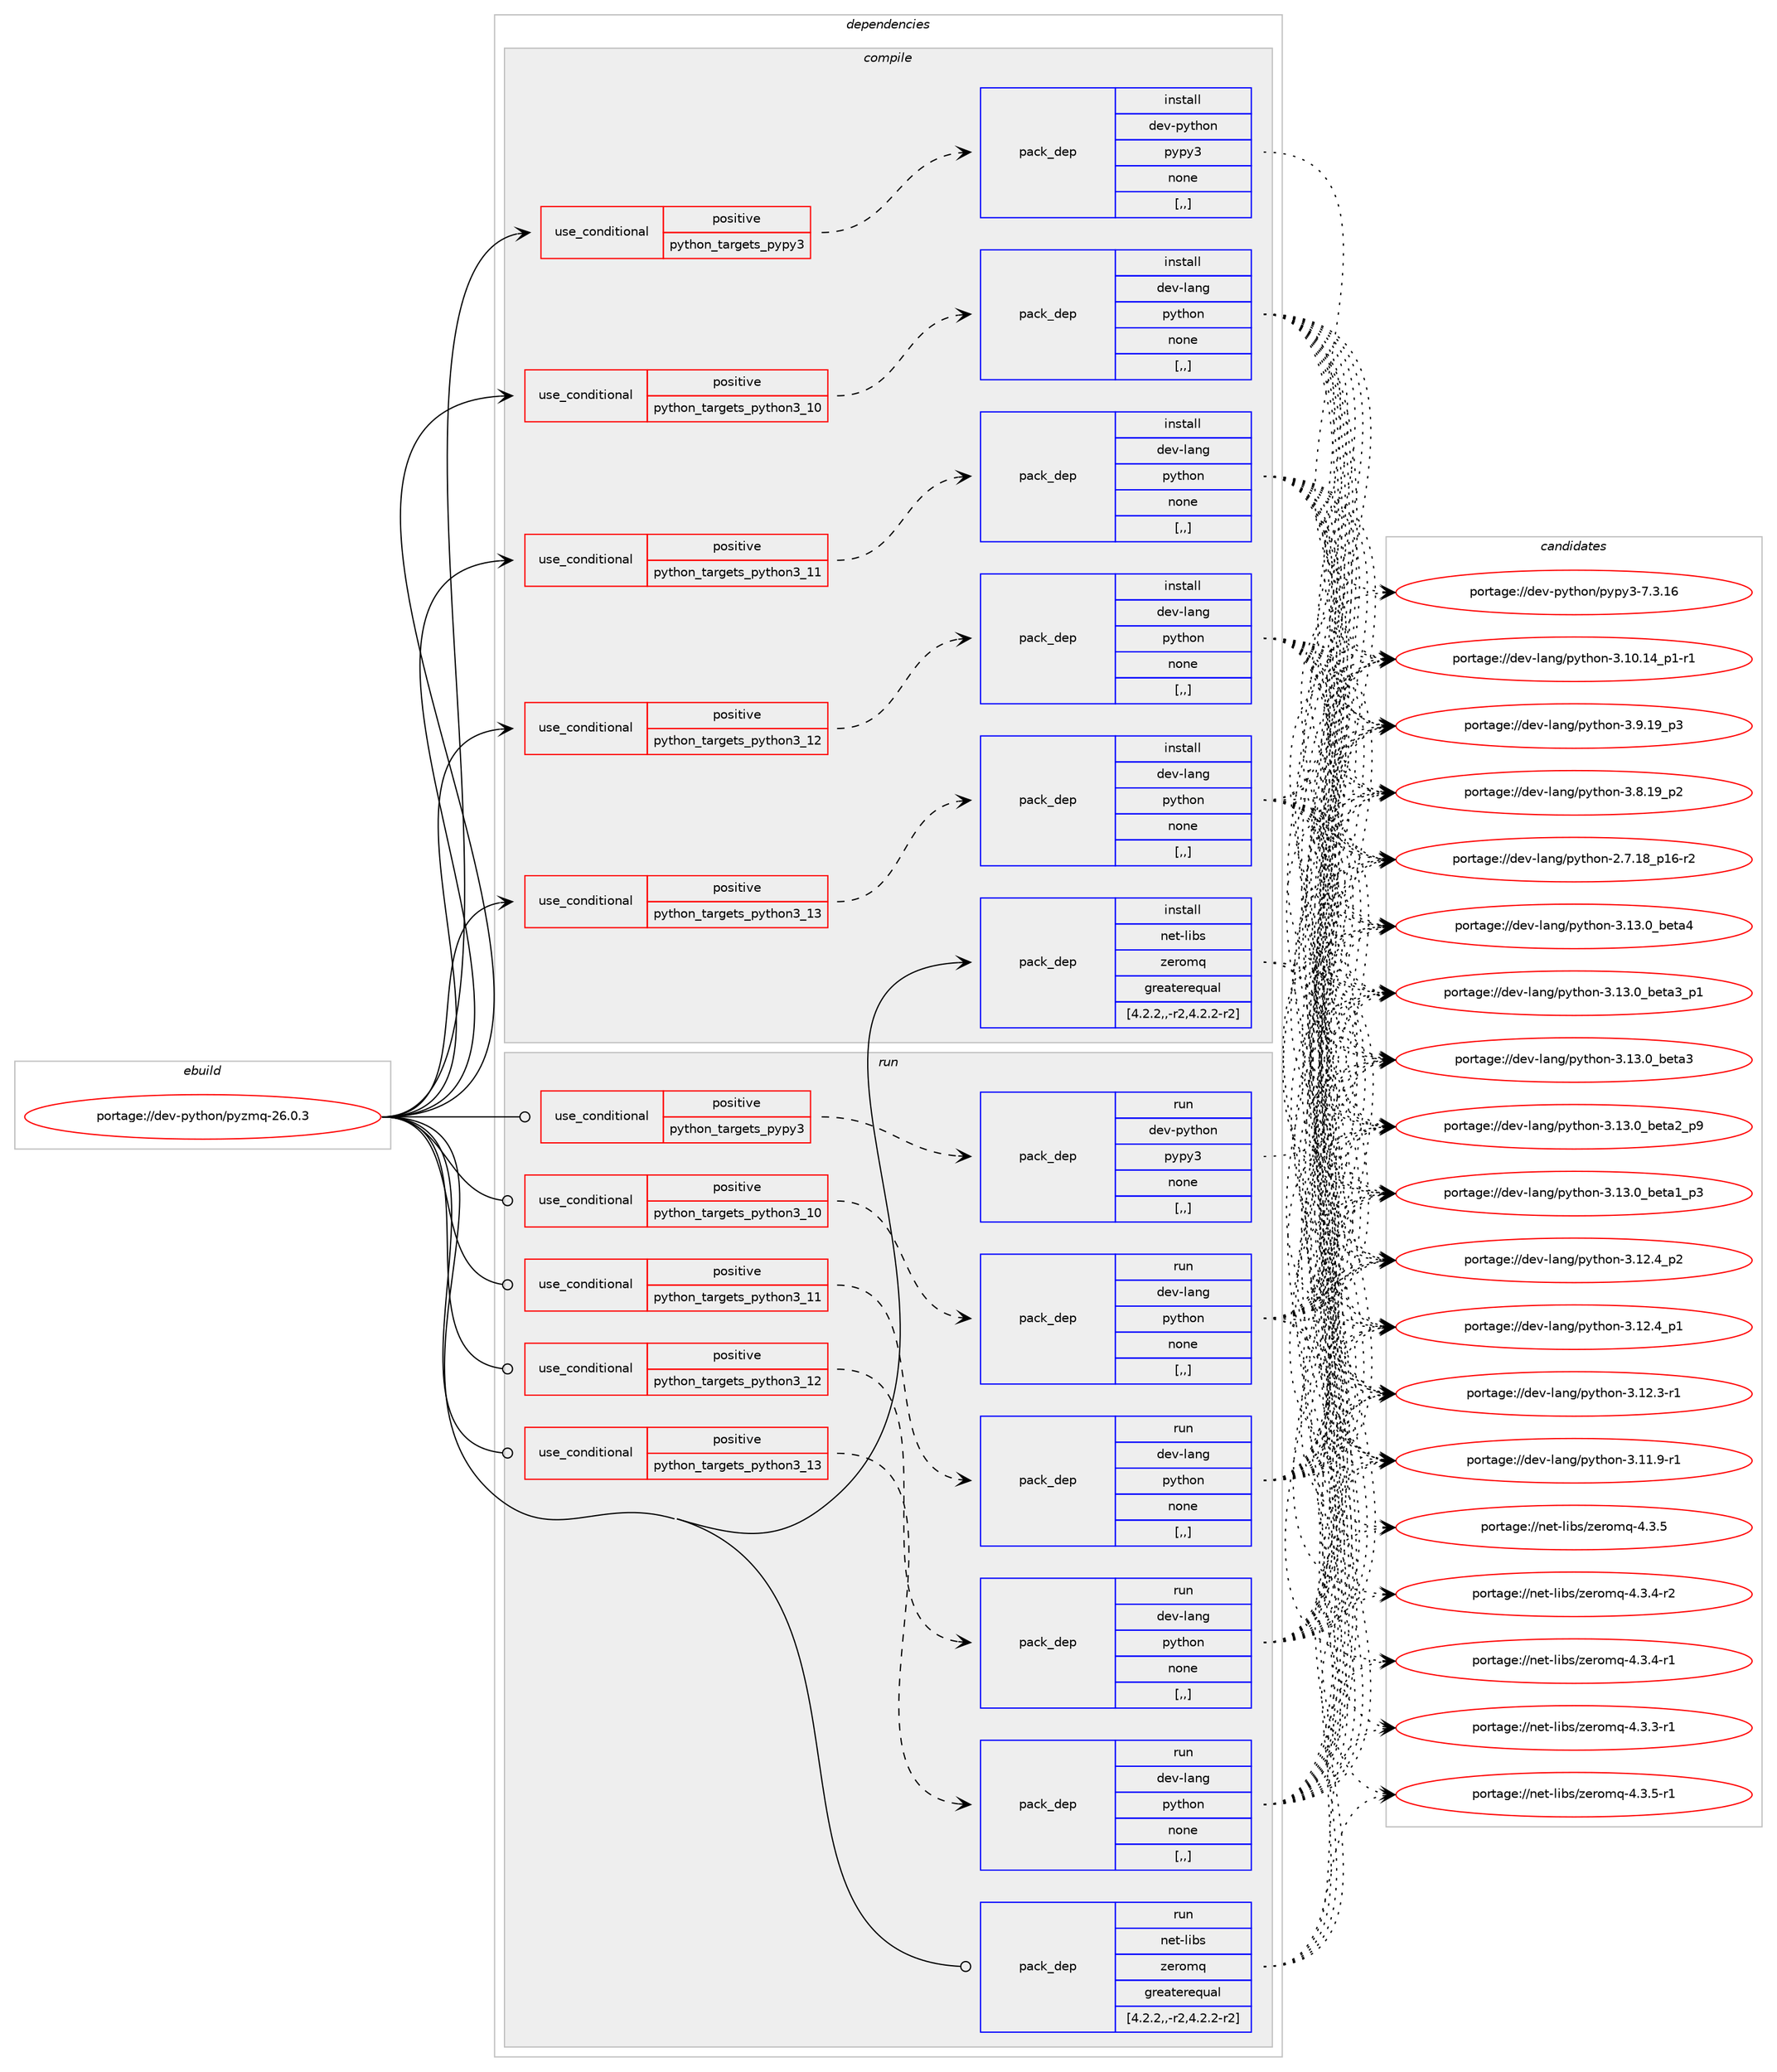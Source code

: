 digraph prolog {

# *************
# Graph options
# *************

newrank=true;
concentrate=true;
compound=true;
graph [rankdir=LR,fontname=Helvetica,fontsize=10,ranksep=1.5];#, ranksep=2.5, nodesep=0.2];
edge  [arrowhead=vee];
node  [fontname=Helvetica,fontsize=10];

# **********
# The ebuild
# **********

subgraph cluster_leftcol {
color=gray;
label=<<i>ebuild</i>>;
id [label="portage://dev-python/pyzmq-26.0.3", color=red, width=4, href="../dev-python/pyzmq-26.0.3.svg"];
}

# ****************
# The dependencies
# ****************

subgraph cluster_midcol {
color=gray;
label=<<i>dependencies</i>>;
subgraph cluster_compile {
fillcolor="#eeeeee";
style=filled;
label=<<i>compile</i>>;
subgraph cond38749 {
dependency161323 [label=<<TABLE BORDER="0" CELLBORDER="1" CELLSPACING="0" CELLPADDING="4"><TR><TD ROWSPAN="3" CELLPADDING="10">use_conditional</TD></TR><TR><TD>positive</TD></TR><TR><TD>python_targets_pypy3</TD></TR></TABLE>>, shape=none, color=red];
subgraph pack121302 {
dependency161324 [label=<<TABLE BORDER="0" CELLBORDER="1" CELLSPACING="0" CELLPADDING="4" WIDTH="220"><TR><TD ROWSPAN="6" CELLPADDING="30">pack_dep</TD></TR><TR><TD WIDTH="110">install</TD></TR><TR><TD>dev-python</TD></TR><TR><TD>pypy3</TD></TR><TR><TD>none</TD></TR><TR><TD>[,,]</TD></TR></TABLE>>, shape=none, color=blue];
}
dependency161323:e -> dependency161324:w [weight=20,style="dashed",arrowhead="vee"];
}
id:e -> dependency161323:w [weight=20,style="solid",arrowhead="vee"];
subgraph cond38750 {
dependency161325 [label=<<TABLE BORDER="0" CELLBORDER="1" CELLSPACING="0" CELLPADDING="4"><TR><TD ROWSPAN="3" CELLPADDING="10">use_conditional</TD></TR><TR><TD>positive</TD></TR><TR><TD>python_targets_python3_10</TD></TR></TABLE>>, shape=none, color=red];
subgraph pack121303 {
dependency161326 [label=<<TABLE BORDER="0" CELLBORDER="1" CELLSPACING="0" CELLPADDING="4" WIDTH="220"><TR><TD ROWSPAN="6" CELLPADDING="30">pack_dep</TD></TR><TR><TD WIDTH="110">install</TD></TR><TR><TD>dev-lang</TD></TR><TR><TD>python</TD></TR><TR><TD>none</TD></TR><TR><TD>[,,]</TD></TR></TABLE>>, shape=none, color=blue];
}
dependency161325:e -> dependency161326:w [weight=20,style="dashed",arrowhead="vee"];
}
id:e -> dependency161325:w [weight=20,style="solid",arrowhead="vee"];
subgraph cond38751 {
dependency161327 [label=<<TABLE BORDER="0" CELLBORDER="1" CELLSPACING="0" CELLPADDING="4"><TR><TD ROWSPAN="3" CELLPADDING="10">use_conditional</TD></TR><TR><TD>positive</TD></TR><TR><TD>python_targets_python3_11</TD></TR></TABLE>>, shape=none, color=red];
subgraph pack121304 {
dependency161328 [label=<<TABLE BORDER="0" CELLBORDER="1" CELLSPACING="0" CELLPADDING="4" WIDTH="220"><TR><TD ROWSPAN="6" CELLPADDING="30">pack_dep</TD></TR><TR><TD WIDTH="110">install</TD></TR><TR><TD>dev-lang</TD></TR><TR><TD>python</TD></TR><TR><TD>none</TD></TR><TR><TD>[,,]</TD></TR></TABLE>>, shape=none, color=blue];
}
dependency161327:e -> dependency161328:w [weight=20,style="dashed",arrowhead="vee"];
}
id:e -> dependency161327:w [weight=20,style="solid",arrowhead="vee"];
subgraph cond38752 {
dependency161329 [label=<<TABLE BORDER="0" CELLBORDER="1" CELLSPACING="0" CELLPADDING="4"><TR><TD ROWSPAN="3" CELLPADDING="10">use_conditional</TD></TR><TR><TD>positive</TD></TR><TR><TD>python_targets_python3_12</TD></TR></TABLE>>, shape=none, color=red];
subgraph pack121305 {
dependency161330 [label=<<TABLE BORDER="0" CELLBORDER="1" CELLSPACING="0" CELLPADDING="4" WIDTH="220"><TR><TD ROWSPAN="6" CELLPADDING="30">pack_dep</TD></TR><TR><TD WIDTH="110">install</TD></TR><TR><TD>dev-lang</TD></TR><TR><TD>python</TD></TR><TR><TD>none</TD></TR><TR><TD>[,,]</TD></TR></TABLE>>, shape=none, color=blue];
}
dependency161329:e -> dependency161330:w [weight=20,style="dashed",arrowhead="vee"];
}
id:e -> dependency161329:w [weight=20,style="solid",arrowhead="vee"];
subgraph cond38753 {
dependency161331 [label=<<TABLE BORDER="0" CELLBORDER="1" CELLSPACING="0" CELLPADDING="4"><TR><TD ROWSPAN="3" CELLPADDING="10">use_conditional</TD></TR><TR><TD>positive</TD></TR><TR><TD>python_targets_python3_13</TD></TR></TABLE>>, shape=none, color=red];
subgraph pack121306 {
dependency161332 [label=<<TABLE BORDER="0" CELLBORDER="1" CELLSPACING="0" CELLPADDING="4" WIDTH="220"><TR><TD ROWSPAN="6" CELLPADDING="30">pack_dep</TD></TR><TR><TD WIDTH="110">install</TD></TR><TR><TD>dev-lang</TD></TR><TR><TD>python</TD></TR><TR><TD>none</TD></TR><TR><TD>[,,]</TD></TR></TABLE>>, shape=none, color=blue];
}
dependency161331:e -> dependency161332:w [weight=20,style="dashed",arrowhead="vee"];
}
id:e -> dependency161331:w [weight=20,style="solid",arrowhead="vee"];
subgraph pack121307 {
dependency161333 [label=<<TABLE BORDER="0" CELLBORDER="1" CELLSPACING="0" CELLPADDING="4" WIDTH="220"><TR><TD ROWSPAN="6" CELLPADDING="30">pack_dep</TD></TR><TR><TD WIDTH="110">install</TD></TR><TR><TD>net-libs</TD></TR><TR><TD>zeromq</TD></TR><TR><TD>greaterequal</TD></TR><TR><TD>[4.2.2,,-r2,4.2.2-r2]</TD></TR></TABLE>>, shape=none, color=blue];
}
id:e -> dependency161333:w [weight=20,style="solid",arrowhead="vee"];
}
subgraph cluster_compileandrun {
fillcolor="#eeeeee";
style=filled;
label=<<i>compile and run</i>>;
}
subgraph cluster_run {
fillcolor="#eeeeee";
style=filled;
label=<<i>run</i>>;
subgraph cond38754 {
dependency161334 [label=<<TABLE BORDER="0" CELLBORDER="1" CELLSPACING="0" CELLPADDING="4"><TR><TD ROWSPAN="3" CELLPADDING="10">use_conditional</TD></TR><TR><TD>positive</TD></TR><TR><TD>python_targets_pypy3</TD></TR></TABLE>>, shape=none, color=red];
subgraph pack121308 {
dependency161335 [label=<<TABLE BORDER="0" CELLBORDER="1" CELLSPACING="0" CELLPADDING="4" WIDTH="220"><TR><TD ROWSPAN="6" CELLPADDING="30">pack_dep</TD></TR><TR><TD WIDTH="110">run</TD></TR><TR><TD>dev-python</TD></TR><TR><TD>pypy3</TD></TR><TR><TD>none</TD></TR><TR><TD>[,,]</TD></TR></TABLE>>, shape=none, color=blue];
}
dependency161334:e -> dependency161335:w [weight=20,style="dashed",arrowhead="vee"];
}
id:e -> dependency161334:w [weight=20,style="solid",arrowhead="odot"];
subgraph cond38755 {
dependency161336 [label=<<TABLE BORDER="0" CELLBORDER="1" CELLSPACING="0" CELLPADDING="4"><TR><TD ROWSPAN="3" CELLPADDING="10">use_conditional</TD></TR><TR><TD>positive</TD></TR><TR><TD>python_targets_python3_10</TD></TR></TABLE>>, shape=none, color=red];
subgraph pack121309 {
dependency161337 [label=<<TABLE BORDER="0" CELLBORDER="1" CELLSPACING="0" CELLPADDING="4" WIDTH="220"><TR><TD ROWSPAN="6" CELLPADDING="30">pack_dep</TD></TR><TR><TD WIDTH="110">run</TD></TR><TR><TD>dev-lang</TD></TR><TR><TD>python</TD></TR><TR><TD>none</TD></TR><TR><TD>[,,]</TD></TR></TABLE>>, shape=none, color=blue];
}
dependency161336:e -> dependency161337:w [weight=20,style="dashed",arrowhead="vee"];
}
id:e -> dependency161336:w [weight=20,style="solid",arrowhead="odot"];
subgraph cond38756 {
dependency161338 [label=<<TABLE BORDER="0" CELLBORDER="1" CELLSPACING="0" CELLPADDING="4"><TR><TD ROWSPAN="3" CELLPADDING="10">use_conditional</TD></TR><TR><TD>positive</TD></TR><TR><TD>python_targets_python3_11</TD></TR></TABLE>>, shape=none, color=red];
subgraph pack121310 {
dependency161339 [label=<<TABLE BORDER="0" CELLBORDER="1" CELLSPACING="0" CELLPADDING="4" WIDTH="220"><TR><TD ROWSPAN="6" CELLPADDING="30">pack_dep</TD></TR><TR><TD WIDTH="110">run</TD></TR><TR><TD>dev-lang</TD></TR><TR><TD>python</TD></TR><TR><TD>none</TD></TR><TR><TD>[,,]</TD></TR></TABLE>>, shape=none, color=blue];
}
dependency161338:e -> dependency161339:w [weight=20,style="dashed",arrowhead="vee"];
}
id:e -> dependency161338:w [weight=20,style="solid",arrowhead="odot"];
subgraph cond38757 {
dependency161340 [label=<<TABLE BORDER="0" CELLBORDER="1" CELLSPACING="0" CELLPADDING="4"><TR><TD ROWSPAN="3" CELLPADDING="10">use_conditional</TD></TR><TR><TD>positive</TD></TR><TR><TD>python_targets_python3_12</TD></TR></TABLE>>, shape=none, color=red];
subgraph pack121311 {
dependency161341 [label=<<TABLE BORDER="0" CELLBORDER="1" CELLSPACING="0" CELLPADDING="4" WIDTH="220"><TR><TD ROWSPAN="6" CELLPADDING="30">pack_dep</TD></TR><TR><TD WIDTH="110">run</TD></TR><TR><TD>dev-lang</TD></TR><TR><TD>python</TD></TR><TR><TD>none</TD></TR><TR><TD>[,,]</TD></TR></TABLE>>, shape=none, color=blue];
}
dependency161340:e -> dependency161341:w [weight=20,style="dashed",arrowhead="vee"];
}
id:e -> dependency161340:w [weight=20,style="solid",arrowhead="odot"];
subgraph cond38758 {
dependency161342 [label=<<TABLE BORDER="0" CELLBORDER="1" CELLSPACING="0" CELLPADDING="4"><TR><TD ROWSPAN="3" CELLPADDING="10">use_conditional</TD></TR><TR><TD>positive</TD></TR><TR><TD>python_targets_python3_13</TD></TR></TABLE>>, shape=none, color=red];
subgraph pack121312 {
dependency161343 [label=<<TABLE BORDER="0" CELLBORDER="1" CELLSPACING="0" CELLPADDING="4" WIDTH="220"><TR><TD ROWSPAN="6" CELLPADDING="30">pack_dep</TD></TR><TR><TD WIDTH="110">run</TD></TR><TR><TD>dev-lang</TD></TR><TR><TD>python</TD></TR><TR><TD>none</TD></TR><TR><TD>[,,]</TD></TR></TABLE>>, shape=none, color=blue];
}
dependency161342:e -> dependency161343:w [weight=20,style="dashed",arrowhead="vee"];
}
id:e -> dependency161342:w [weight=20,style="solid",arrowhead="odot"];
subgraph pack121313 {
dependency161344 [label=<<TABLE BORDER="0" CELLBORDER="1" CELLSPACING="0" CELLPADDING="4" WIDTH="220"><TR><TD ROWSPAN="6" CELLPADDING="30">pack_dep</TD></TR><TR><TD WIDTH="110">run</TD></TR><TR><TD>net-libs</TD></TR><TR><TD>zeromq</TD></TR><TR><TD>greaterequal</TD></TR><TR><TD>[4.2.2,,-r2,4.2.2-r2]</TD></TR></TABLE>>, shape=none, color=blue];
}
id:e -> dependency161344:w [weight=20,style="solid",arrowhead="odot"];
}
}

# **************
# The candidates
# **************

subgraph cluster_choices {
rank=same;
color=gray;
label=<<i>candidates</i>>;

subgraph choice121302 {
color=black;
nodesep=1;
choice10010111845112121116104111110471121211121215145554651464954 [label="portage://dev-python/pypy3-7.3.16", color=red, width=4,href="../dev-python/pypy3-7.3.16.svg"];
dependency161324:e -> choice10010111845112121116104111110471121211121215145554651464954:w [style=dotted,weight="100"];
}
subgraph choice121303 {
color=black;
nodesep=1;
choice1001011184510897110103471121211161041111104551464951464895981011169752 [label="portage://dev-lang/python-3.13.0_beta4", color=red, width=4,href="../dev-lang/python-3.13.0_beta4.svg"];
choice10010111845108971101034711212111610411111045514649514648959810111697519511249 [label="portage://dev-lang/python-3.13.0_beta3_p1", color=red, width=4,href="../dev-lang/python-3.13.0_beta3_p1.svg"];
choice1001011184510897110103471121211161041111104551464951464895981011169751 [label="portage://dev-lang/python-3.13.0_beta3", color=red, width=4,href="../dev-lang/python-3.13.0_beta3.svg"];
choice10010111845108971101034711212111610411111045514649514648959810111697509511257 [label="portage://dev-lang/python-3.13.0_beta2_p9", color=red, width=4,href="../dev-lang/python-3.13.0_beta2_p9.svg"];
choice10010111845108971101034711212111610411111045514649514648959810111697499511251 [label="portage://dev-lang/python-3.13.0_beta1_p3", color=red, width=4,href="../dev-lang/python-3.13.0_beta1_p3.svg"];
choice100101118451089711010347112121116104111110455146495046529511250 [label="portage://dev-lang/python-3.12.4_p2", color=red, width=4,href="../dev-lang/python-3.12.4_p2.svg"];
choice100101118451089711010347112121116104111110455146495046529511249 [label="portage://dev-lang/python-3.12.4_p1", color=red, width=4,href="../dev-lang/python-3.12.4_p1.svg"];
choice100101118451089711010347112121116104111110455146495046514511449 [label="portage://dev-lang/python-3.12.3-r1", color=red, width=4,href="../dev-lang/python-3.12.3-r1.svg"];
choice100101118451089711010347112121116104111110455146494946574511449 [label="portage://dev-lang/python-3.11.9-r1", color=red, width=4,href="../dev-lang/python-3.11.9-r1.svg"];
choice100101118451089711010347112121116104111110455146494846495295112494511449 [label="portage://dev-lang/python-3.10.14_p1-r1", color=red, width=4,href="../dev-lang/python-3.10.14_p1-r1.svg"];
choice100101118451089711010347112121116104111110455146574649579511251 [label="portage://dev-lang/python-3.9.19_p3", color=red, width=4,href="../dev-lang/python-3.9.19_p3.svg"];
choice100101118451089711010347112121116104111110455146564649579511250 [label="portage://dev-lang/python-3.8.19_p2", color=red, width=4,href="../dev-lang/python-3.8.19_p2.svg"];
choice100101118451089711010347112121116104111110455046554649569511249544511450 [label="portage://dev-lang/python-2.7.18_p16-r2", color=red, width=4,href="../dev-lang/python-2.7.18_p16-r2.svg"];
dependency161326:e -> choice1001011184510897110103471121211161041111104551464951464895981011169752:w [style=dotted,weight="100"];
dependency161326:e -> choice10010111845108971101034711212111610411111045514649514648959810111697519511249:w [style=dotted,weight="100"];
dependency161326:e -> choice1001011184510897110103471121211161041111104551464951464895981011169751:w [style=dotted,weight="100"];
dependency161326:e -> choice10010111845108971101034711212111610411111045514649514648959810111697509511257:w [style=dotted,weight="100"];
dependency161326:e -> choice10010111845108971101034711212111610411111045514649514648959810111697499511251:w [style=dotted,weight="100"];
dependency161326:e -> choice100101118451089711010347112121116104111110455146495046529511250:w [style=dotted,weight="100"];
dependency161326:e -> choice100101118451089711010347112121116104111110455146495046529511249:w [style=dotted,weight="100"];
dependency161326:e -> choice100101118451089711010347112121116104111110455146495046514511449:w [style=dotted,weight="100"];
dependency161326:e -> choice100101118451089711010347112121116104111110455146494946574511449:w [style=dotted,weight="100"];
dependency161326:e -> choice100101118451089711010347112121116104111110455146494846495295112494511449:w [style=dotted,weight="100"];
dependency161326:e -> choice100101118451089711010347112121116104111110455146574649579511251:w [style=dotted,weight="100"];
dependency161326:e -> choice100101118451089711010347112121116104111110455146564649579511250:w [style=dotted,weight="100"];
dependency161326:e -> choice100101118451089711010347112121116104111110455046554649569511249544511450:w [style=dotted,weight="100"];
}
subgraph choice121304 {
color=black;
nodesep=1;
choice1001011184510897110103471121211161041111104551464951464895981011169752 [label="portage://dev-lang/python-3.13.0_beta4", color=red, width=4,href="../dev-lang/python-3.13.0_beta4.svg"];
choice10010111845108971101034711212111610411111045514649514648959810111697519511249 [label="portage://dev-lang/python-3.13.0_beta3_p1", color=red, width=4,href="../dev-lang/python-3.13.0_beta3_p1.svg"];
choice1001011184510897110103471121211161041111104551464951464895981011169751 [label="portage://dev-lang/python-3.13.0_beta3", color=red, width=4,href="../dev-lang/python-3.13.0_beta3.svg"];
choice10010111845108971101034711212111610411111045514649514648959810111697509511257 [label="portage://dev-lang/python-3.13.0_beta2_p9", color=red, width=4,href="../dev-lang/python-3.13.0_beta2_p9.svg"];
choice10010111845108971101034711212111610411111045514649514648959810111697499511251 [label="portage://dev-lang/python-3.13.0_beta1_p3", color=red, width=4,href="../dev-lang/python-3.13.0_beta1_p3.svg"];
choice100101118451089711010347112121116104111110455146495046529511250 [label="portage://dev-lang/python-3.12.4_p2", color=red, width=4,href="../dev-lang/python-3.12.4_p2.svg"];
choice100101118451089711010347112121116104111110455146495046529511249 [label="portage://dev-lang/python-3.12.4_p1", color=red, width=4,href="../dev-lang/python-3.12.4_p1.svg"];
choice100101118451089711010347112121116104111110455146495046514511449 [label="portage://dev-lang/python-3.12.3-r1", color=red, width=4,href="../dev-lang/python-3.12.3-r1.svg"];
choice100101118451089711010347112121116104111110455146494946574511449 [label="portage://dev-lang/python-3.11.9-r1", color=red, width=4,href="../dev-lang/python-3.11.9-r1.svg"];
choice100101118451089711010347112121116104111110455146494846495295112494511449 [label="portage://dev-lang/python-3.10.14_p1-r1", color=red, width=4,href="../dev-lang/python-3.10.14_p1-r1.svg"];
choice100101118451089711010347112121116104111110455146574649579511251 [label="portage://dev-lang/python-3.9.19_p3", color=red, width=4,href="../dev-lang/python-3.9.19_p3.svg"];
choice100101118451089711010347112121116104111110455146564649579511250 [label="portage://dev-lang/python-3.8.19_p2", color=red, width=4,href="../dev-lang/python-3.8.19_p2.svg"];
choice100101118451089711010347112121116104111110455046554649569511249544511450 [label="portage://dev-lang/python-2.7.18_p16-r2", color=red, width=4,href="../dev-lang/python-2.7.18_p16-r2.svg"];
dependency161328:e -> choice1001011184510897110103471121211161041111104551464951464895981011169752:w [style=dotted,weight="100"];
dependency161328:e -> choice10010111845108971101034711212111610411111045514649514648959810111697519511249:w [style=dotted,weight="100"];
dependency161328:e -> choice1001011184510897110103471121211161041111104551464951464895981011169751:w [style=dotted,weight="100"];
dependency161328:e -> choice10010111845108971101034711212111610411111045514649514648959810111697509511257:w [style=dotted,weight="100"];
dependency161328:e -> choice10010111845108971101034711212111610411111045514649514648959810111697499511251:w [style=dotted,weight="100"];
dependency161328:e -> choice100101118451089711010347112121116104111110455146495046529511250:w [style=dotted,weight="100"];
dependency161328:e -> choice100101118451089711010347112121116104111110455146495046529511249:w [style=dotted,weight="100"];
dependency161328:e -> choice100101118451089711010347112121116104111110455146495046514511449:w [style=dotted,weight="100"];
dependency161328:e -> choice100101118451089711010347112121116104111110455146494946574511449:w [style=dotted,weight="100"];
dependency161328:e -> choice100101118451089711010347112121116104111110455146494846495295112494511449:w [style=dotted,weight="100"];
dependency161328:e -> choice100101118451089711010347112121116104111110455146574649579511251:w [style=dotted,weight="100"];
dependency161328:e -> choice100101118451089711010347112121116104111110455146564649579511250:w [style=dotted,weight="100"];
dependency161328:e -> choice100101118451089711010347112121116104111110455046554649569511249544511450:w [style=dotted,weight="100"];
}
subgraph choice121305 {
color=black;
nodesep=1;
choice1001011184510897110103471121211161041111104551464951464895981011169752 [label="portage://dev-lang/python-3.13.0_beta4", color=red, width=4,href="../dev-lang/python-3.13.0_beta4.svg"];
choice10010111845108971101034711212111610411111045514649514648959810111697519511249 [label="portage://dev-lang/python-3.13.0_beta3_p1", color=red, width=4,href="../dev-lang/python-3.13.0_beta3_p1.svg"];
choice1001011184510897110103471121211161041111104551464951464895981011169751 [label="portage://dev-lang/python-3.13.0_beta3", color=red, width=4,href="../dev-lang/python-3.13.0_beta3.svg"];
choice10010111845108971101034711212111610411111045514649514648959810111697509511257 [label="portage://dev-lang/python-3.13.0_beta2_p9", color=red, width=4,href="../dev-lang/python-3.13.0_beta2_p9.svg"];
choice10010111845108971101034711212111610411111045514649514648959810111697499511251 [label="portage://dev-lang/python-3.13.0_beta1_p3", color=red, width=4,href="../dev-lang/python-3.13.0_beta1_p3.svg"];
choice100101118451089711010347112121116104111110455146495046529511250 [label="portage://dev-lang/python-3.12.4_p2", color=red, width=4,href="../dev-lang/python-3.12.4_p2.svg"];
choice100101118451089711010347112121116104111110455146495046529511249 [label="portage://dev-lang/python-3.12.4_p1", color=red, width=4,href="../dev-lang/python-3.12.4_p1.svg"];
choice100101118451089711010347112121116104111110455146495046514511449 [label="portage://dev-lang/python-3.12.3-r1", color=red, width=4,href="../dev-lang/python-3.12.3-r1.svg"];
choice100101118451089711010347112121116104111110455146494946574511449 [label="portage://dev-lang/python-3.11.9-r1", color=red, width=4,href="../dev-lang/python-3.11.9-r1.svg"];
choice100101118451089711010347112121116104111110455146494846495295112494511449 [label="portage://dev-lang/python-3.10.14_p1-r1", color=red, width=4,href="../dev-lang/python-3.10.14_p1-r1.svg"];
choice100101118451089711010347112121116104111110455146574649579511251 [label="portage://dev-lang/python-3.9.19_p3", color=red, width=4,href="../dev-lang/python-3.9.19_p3.svg"];
choice100101118451089711010347112121116104111110455146564649579511250 [label="portage://dev-lang/python-3.8.19_p2", color=red, width=4,href="../dev-lang/python-3.8.19_p2.svg"];
choice100101118451089711010347112121116104111110455046554649569511249544511450 [label="portage://dev-lang/python-2.7.18_p16-r2", color=red, width=4,href="../dev-lang/python-2.7.18_p16-r2.svg"];
dependency161330:e -> choice1001011184510897110103471121211161041111104551464951464895981011169752:w [style=dotted,weight="100"];
dependency161330:e -> choice10010111845108971101034711212111610411111045514649514648959810111697519511249:w [style=dotted,weight="100"];
dependency161330:e -> choice1001011184510897110103471121211161041111104551464951464895981011169751:w [style=dotted,weight="100"];
dependency161330:e -> choice10010111845108971101034711212111610411111045514649514648959810111697509511257:w [style=dotted,weight="100"];
dependency161330:e -> choice10010111845108971101034711212111610411111045514649514648959810111697499511251:w [style=dotted,weight="100"];
dependency161330:e -> choice100101118451089711010347112121116104111110455146495046529511250:w [style=dotted,weight="100"];
dependency161330:e -> choice100101118451089711010347112121116104111110455146495046529511249:w [style=dotted,weight="100"];
dependency161330:e -> choice100101118451089711010347112121116104111110455146495046514511449:w [style=dotted,weight="100"];
dependency161330:e -> choice100101118451089711010347112121116104111110455146494946574511449:w [style=dotted,weight="100"];
dependency161330:e -> choice100101118451089711010347112121116104111110455146494846495295112494511449:w [style=dotted,weight="100"];
dependency161330:e -> choice100101118451089711010347112121116104111110455146574649579511251:w [style=dotted,weight="100"];
dependency161330:e -> choice100101118451089711010347112121116104111110455146564649579511250:w [style=dotted,weight="100"];
dependency161330:e -> choice100101118451089711010347112121116104111110455046554649569511249544511450:w [style=dotted,weight="100"];
}
subgraph choice121306 {
color=black;
nodesep=1;
choice1001011184510897110103471121211161041111104551464951464895981011169752 [label="portage://dev-lang/python-3.13.0_beta4", color=red, width=4,href="../dev-lang/python-3.13.0_beta4.svg"];
choice10010111845108971101034711212111610411111045514649514648959810111697519511249 [label="portage://dev-lang/python-3.13.0_beta3_p1", color=red, width=4,href="../dev-lang/python-3.13.0_beta3_p1.svg"];
choice1001011184510897110103471121211161041111104551464951464895981011169751 [label="portage://dev-lang/python-3.13.0_beta3", color=red, width=4,href="../dev-lang/python-3.13.0_beta3.svg"];
choice10010111845108971101034711212111610411111045514649514648959810111697509511257 [label="portage://dev-lang/python-3.13.0_beta2_p9", color=red, width=4,href="../dev-lang/python-3.13.0_beta2_p9.svg"];
choice10010111845108971101034711212111610411111045514649514648959810111697499511251 [label="portage://dev-lang/python-3.13.0_beta1_p3", color=red, width=4,href="../dev-lang/python-3.13.0_beta1_p3.svg"];
choice100101118451089711010347112121116104111110455146495046529511250 [label="portage://dev-lang/python-3.12.4_p2", color=red, width=4,href="../dev-lang/python-3.12.4_p2.svg"];
choice100101118451089711010347112121116104111110455146495046529511249 [label="portage://dev-lang/python-3.12.4_p1", color=red, width=4,href="../dev-lang/python-3.12.4_p1.svg"];
choice100101118451089711010347112121116104111110455146495046514511449 [label="portage://dev-lang/python-3.12.3-r1", color=red, width=4,href="../dev-lang/python-3.12.3-r1.svg"];
choice100101118451089711010347112121116104111110455146494946574511449 [label="portage://dev-lang/python-3.11.9-r1", color=red, width=4,href="../dev-lang/python-3.11.9-r1.svg"];
choice100101118451089711010347112121116104111110455146494846495295112494511449 [label="portage://dev-lang/python-3.10.14_p1-r1", color=red, width=4,href="../dev-lang/python-3.10.14_p1-r1.svg"];
choice100101118451089711010347112121116104111110455146574649579511251 [label="portage://dev-lang/python-3.9.19_p3", color=red, width=4,href="../dev-lang/python-3.9.19_p3.svg"];
choice100101118451089711010347112121116104111110455146564649579511250 [label="portage://dev-lang/python-3.8.19_p2", color=red, width=4,href="../dev-lang/python-3.8.19_p2.svg"];
choice100101118451089711010347112121116104111110455046554649569511249544511450 [label="portage://dev-lang/python-2.7.18_p16-r2", color=red, width=4,href="../dev-lang/python-2.7.18_p16-r2.svg"];
dependency161332:e -> choice1001011184510897110103471121211161041111104551464951464895981011169752:w [style=dotted,weight="100"];
dependency161332:e -> choice10010111845108971101034711212111610411111045514649514648959810111697519511249:w [style=dotted,weight="100"];
dependency161332:e -> choice1001011184510897110103471121211161041111104551464951464895981011169751:w [style=dotted,weight="100"];
dependency161332:e -> choice10010111845108971101034711212111610411111045514649514648959810111697509511257:w [style=dotted,weight="100"];
dependency161332:e -> choice10010111845108971101034711212111610411111045514649514648959810111697499511251:w [style=dotted,weight="100"];
dependency161332:e -> choice100101118451089711010347112121116104111110455146495046529511250:w [style=dotted,weight="100"];
dependency161332:e -> choice100101118451089711010347112121116104111110455146495046529511249:w [style=dotted,weight="100"];
dependency161332:e -> choice100101118451089711010347112121116104111110455146495046514511449:w [style=dotted,weight="100"];
dependency161332:e -> choice100101118451089711010347112121116104111110455146494946574511449:w [style=dotted,weight="100"];
dependency161332:e -> choice100101118451089711010347112121116104111110455146494846495295112494511449:w [style=dotted,weight="100"];
dependency161332:e -> choice100101118451089711010347112121116104111110455146574649579511251:w [style=dotted,weight="100"];
dependency161332:e -> choice100101118451089711010347112121116104111110455146564649579511250:w [style=dotted,weight="100"];
dependency161332:e -> choice100101118451089711010347112121116104111110455046554649569511249544511450:w [style=dotted,weight="100"];
}
subgraph choice121307 {
color=black;
nodesep=1;
choice1101011164510810598115471221011141111091134552465146534511449 [label="portage://net-libs/zeromq-4.3.5-r1", color=red, width=4,href="../net-libs/zeromq-4.3.5-r1.svg"];
choice110101116451081059811547122101114111109113455246514653 [label="portage://net-libs/zeromq-4.3.5", color=red, width=4,href="../net-libs/zeromq-4.3.5.svg"];
choice1101011164510810598115471221011141111091134552465146524511450 [label="portage://net-libs/zeromq-4.3.4-r2", color=red, width=4,href="../net-libs/zeromq-4.3.4-r2.svg"];
choice1101011164510810598115471221011141111091134552465146524511449 [label="portage://net-libs/zeromq-4.3.4-r1", color=red, width=4,href="../net-libs/zeromq-4.3.4-r1.svg"];
choice1101011164510810598115471221011141111091134552465146514511449 [label="portage://net-libs/zeromq-4.3.3-r1", color=red, width=4,href="../net-libs/zeromq-4.3.3-r1.svg"];
dependency161333:e -> choice1101011164510810598115471221011141111091134552465146534511449:w [style=dotted,weight="100"];
dependency161333:e -> choice110101116451081059811547122101114111109113455246514653:w [style=dotted,weight="100"];
dependency161333:e -> choice1101011164510810598115471221011141111091134552465146524511450:w [style=dotted,weight="100"];
dependency161333:e -> choice1101011164510810598115471221011141111091134552465146524511449:w [style=dotted,weight="100"];
dependency161333:e -> choice1101011164510810598115471221011141111091134552465146514511449:w [style=dotted,weight="100"];
}
subgraph choice121308 {
color=black;
nodesep=1;
choice10010111845112121116104111110471121211121215145554651464954 [label="portage://dev-python/pypy3-7.3.16", color=red, width=4,href="../dev-python/pypy3-7.3.16.svg"];
dependency161335:e -> choice10010111845112121116104111110471121211121215145554651464954:w [style=dotted,weight="100"];
}
subgraph choice121309 {
color=black;
nodesep=1;
choice1001011184510897110103471121211161041111104551464951464895981011169752 [label="portage://dev-lang/python-3.13.0_beta4", color=red, width=4,href="../dev-lang/python-3.13.0_beta4.svg"];
choice10010111845108971101034711212111610411111045514649514648959810111697519511249 [label="portage://dev-lang/python-3.13.0_beta3_p1", color=red, width=4,href="../dev-lang/python-3.13.0_beta3_p1.svg"];
choice1001011184510897110103471121211161041111104551464951464895981011169751 [label="portage://dev-lang/python-3.13.0_beta3", color=red, width=4,href="../dev-lang/python-3.13.0_beta3.svg"];
choice10010111845108971101034711212111610411111045514649514648959810111697509511257 [label="portage://dev-lang/python-3.13.0_beta2_p9", color=red, width=4,href="../dev-lang/python-3.13.0_beta2_p9.svg"];
choice10010111845108971101034711212111610411111045514649514648959810111697499511251 [label="portage://dev-lang/python-3.13.0_beta1_p3", color=red, width=4,href="../dev-lang/python-3.13.0_beta1_p3.svg"];
choice100101118451089711010347112121116104111110455146495046529511250 [label="portage://dev-lang/python-3.12.4_p2", color=red, width=4,href="../dev-lang/python-3.12.4_p2.svg"];
choice100101118451089711010347112121116104111110455146495046529511249 [label="portage://dev-lang/python-3.12.4_p1", color=red, width=4,href="../dev-lang/python-3.12.4_p1.svg"];
choice100101118451089711010347112121116104111110455146495046514511449 [label="portage://dev-lang/python-3.12.3-r1", color=red, width=4,href="../dev-lang/python-3.12.3-r1.svg"];
choice100101118451089711010347112121116104111110455146494946574511449 [label="portage://dev-lang/python-3.11.9-r1", color=red, width=4,href="../dev-lang/python-3.11.9-r1.svg"];
choice100101118451089711010347112121116104111110455146494846495295112494511449 [label="portage://dev-lang/python-3.10.14_p1-r1", color=red, width=4,href="../dev-lang/python-3.10.14_p1-r1.svg"];
choice100101118451089711010347112121116104111110455146574649579511251 [label="portage://dev-lang/python-3.9.19_p3", color=red, width=4,href="../dev-lang/python-3.9.19_p3.svg"];
choice100101118451089711010347112121116104111110455146564649579511250 [label="portage://dev-lang/python-3.8.19_p2", color=red, width=4,href="../dev-lang/python-3.8.19_p2.svg"];
choice100101118451089711010347112121116104111110455046554649569511249544511450 [label="portage://dev-lang/python-2.7.18_p16-r2", color=red, width=4,href="../dev-lang/python-2.7.18_p16-r2.svg"];
dependency161337:e -> choice1001011184510897110103471121211161041111104551464951464895981011169752:w [style=dotted,weight="100"];
dependency161337:e -> choice10010111845108971101034711212111610411111045514649514648959810111697519511249:w [style=dotted,weight="100"];
dependency161337:e -> choice1001011184510897110103471121211161041111104551464951464895981011169751:w [style=dotted,weight="100"];
dependency161337:e -> choice10010111845108971101034711212111610411111045514649514648959810111697509511257:w [style=dotted,weight="100"];
dependency161337:e -> choice10010111845108971101034711212111610411111045514649514648959810111697499511251:w [style=dotted,weight="100"];
dependency161337:e -> choice100101118451089711010347112121116104111110455146495046529511250:w [style=dotted,weight="100"];
dependency161337:e -> choice100101118451089711010347112121116104111110455146495046529511249:w [style=dotted,weight="100"];
dependency161337:e -> choice100101118451089711010347112121116104111110455146495046514511449:w [style=dotted,weight="100"];
dependency161337:e -> choice100101118451089711010347112121116104111110455146494946574511449:w [style=dotted,weight="100"];
dependency161337:e -> choice100101118451089711010347112121116104111110455146494846495295112494511449:w [style=dotted,weight="100"];
dependency161337:e -> choice100101118451089711010347112121116104111110455146574649579511251:w [style=dotted,weight="100"];
dependency161337:e -> choice100101118451089711010347112121116104111110455146564649579511250:w [style=dotted,weight="100"];
dependency161337:e -> choice100101118451089711010347112121116104111110455046554649569511249544511450:w [style=dotted,weight="100"];
}
subgraph choice121310 {
color=black;
nodesep=1;
choice1001011184510897110103471121211161041111104551464951464895981011169752 [label="portage://dev-lang/python-3.13.0_beta4", color=red, width=4,href="../dev-lang/python-3.13.0_beta4.svg"];
choice10010111845108971101034711212111610411111045514649514648959810111697519511249 [label="portage://dev-lang/python-3.13.0_beta3_p1", color=red, width=4,href="../dev-lang/python-3.13.0_beta3_p1.svg"];
choice1001011184510897110103471121211161041111104551464951464895981011169751 [label="portage://dev-lang/python-3.13.0_beta3", color=red, width=4,href="../dev-lang/python-3.13.0_beta3.svg"];
choice10010111845108971101034711212111610411111045514649514648959810111697509511257 [label="portage://dev-lang/python-3.13.0_beta2_p9", color=red, width=4,href="../dev-lang/python-3.13.0_beta2_p9.svg"];
choice10010111845108971101034711212111610411111045514649514648959810111697499511251 [label="portage://dev-lang/python-3.13.0_beta1_p3", color=red, width=4,href="../dev-lang/python-3.13.0_beta1_p3.svg"];
choice100101118451089711010347112121116104111110455146495046529511250 [label="portage://dev-lang/python-3.12.4_p2", color=red, width=4,href="../dev-lang/python-3.12.4_p2.svg"];
choice100101118451089711010347112121116104111110455146495046529511249 [label="portage://dev-lang/python-3.12.4_p1", color=red, width=4,href="../dev-lang/python-3.12.4_p1.svg"];
choice100101118451089711010347112121116104111110455146495046514511449 [label="portage://dev-lang/python-3.12.3-r1", color=red, width=4,href="../dev-lang/python-3.12.3-r1.svg"];
choice100101118451089711010347112121116104111110455146494946574511449 [label="portage://dev-lang/python-3.11.9-r1", color=red, width=4,href="../dev-lang/python-3.11.9-r1.svg"];
choice100101118451089711010347112121116104111110455146494846495295112494511449 [label="portage://dev-lang/python-3.10.14_p1-r1", color=red, width=4,href="../dev-lang/python-3.10.14_p1-r1.svg"];
choice100101118451089711010347112121116104111110455146574649579511251 [label="portage://dev-lang/python-3.9.19_p3", color=red, width=4,href="../dev-lang/python-3.9.19_p3.svg"];
choice100101118451089711010347112121116104111110455146564649579511250 [label="portage://dev-lang/python-3.8.19_p2", color=red, width=4,href="../dev-lang/python-3.8.19_p2.svg"];
choice100101118451089711010347112121116104111110455046554649569511249544511450 [label="portage://dev-lang/python-2.7.18_p16-r2", color=red, width=4,href="../dev-lang/python-2.7.18_p16-r2.svg"];
dependency161339:e -> choice1001011184510897110103471121211161041111104551464951464895981011169752:w [style=dotted,weight="100"];
dependency161339:e -> choice10010111845108971101034711212111610411111045514649514648959810111697519511249:w [style=dotted,weight="100"];
dependency161339:e -> choice1001011184510897110103471121211161041111104551464951464895981011169751:w [style=dotted,weight="100"];
dependency161339:e -> choice10010111845108971101034711212111610411111045514649514648959810111697509511257:w [style=dotted,weight="100"];
dependency161339:e -> choice10010111845108971101034711212111610411111045514649514648959810111697499511251:w [style=dotted,weight="100"];
dependency161339:e -> choice100101118451089711010347112121116104111110455146495046529511250:w [style=dotted,weight="100"];
dependency161339:e -> choice100101118451089711010347112121116104111110455146495046529511249:w [style=dotted,weight="100"];
dependency161339:e -> choice100101118451089711010347112121116104111110455146495046514511449:w [style=dotted,weight="100"];
dependency161339:e -> choice100101118451089711010347112121116104111110455146494946574511449:w [style=dotted,weight="100"];
dependency161339:e -> choice100101118451089711010347112121116104111110455146494846495295112494511449:w [style=dotted,weight="100"];
dependency161339:e -> choice100101118451089711010347112121116104111110455146574649579511251:w [style=dotted,weight="100"];
dependency161339:e -> choice100101118451089711010347112121116104111110455146564649579511250:w [style=dotted,weight="100"];
dependency161339:e -> choice100101118451089711010347112121116104111110455046554649569511249544511450:w [style=dotted,weight="100"];
}
subgraph choice121311 {
color=black;
nodesep=1;
choice1001011184510897110103471121211161041111104551464951464895981011169752 [label="portage://dev-lang/python-3.13.0_beta4", color=red, width=4,href="../dev-lang/python-3.13.0_beta4.svg"];
choice10010111845108971101034711212111610411111045514649514648959810111697519511249 [label="portage://dev-lang/python-3.13.0_beta3_p1", color=red, width=4,href="../dev-lang/python-3.13.0_beta3_p1.svg"];
choice1001011184510897110103471121211161041111104551464951464895981011169751 [label="portage://dev-lang/python-3.13.0_beta3", color=red, width=4,href="../dev-lang/python-3.13.0_beta3.svg"];
choice10010111845108971101034711212111610411111045514649514648959810111697509511257 [label="portage://dev-lang/python-3.13.0_beta2_p9", color=red, width=4,href="../dev-lang/python-3.13.0_beta2_p9.svg"];
choice10010111845108971101034711212111610411111045514649514648959810111697499511251 [label="portage://dev-lang/python-3.13.0_beta1_p3", color=red, width=4,href="../dev-lang/python-3.13.0_beta1_p3.svg"];
choice100101118451089711010347112121116104111110455146495046529511250 [label="portage://dev-lang/python-3.12.4_p2", color=red, width=4,href="../dev-lang/python-3.12.4_p2.svg"];
choice100101118451089711010347112121116104111110455146495046529511249 [label="portage://dev-lang/python-3.12.4_p1", color=red, width=4,href="../dev-lang/python-3.12.4_p1.svg"];
choice100101118451089711010347112121116104111110455146495046514511449 [label="portage://dev-lang/python-3.12.3-r1", color=red, width=4,href="../dev-lang/python-3.12.3-r1.svg"];
choice100101118451089711010347112121116104111110455146494946574511449 [label="portage://dev-lang/python-3.11.9-r1", color=red, width=4,href="../dev-lang/python-3.11.9-r1.svg"];
choice100101118451089711010347112121116104111110455146494846495295112494511449 [label="portage://dev-lang/python-3.10.14_p1-r1", color=red, width=4,href="../dev-lang/python-3.10.14_p1-r1.svg"];
choice100101118451089711010347112121116104111110455146574649579511251 [label="portage://dev-lang/python-3.9.19_p3", color=red, width=4,href="../dev-lang/python-3.9.19_p3.svg"];
choice100101118451089711010347112121116104111110455146564649579511250 [label="portage://dev-lang/python-3.8.19_p2", color=red, width=4,href="../dev-lang/python-3.8.19_p2.svg"];
choice100101118451089711010347112121116104111110455046554649569511249544511450 [label="portage://dev-lang/python-2.7.18_p16-r2", color=red, width=4,href="../dev-lang/python-2.7.18_p16-r2.svg"];
dependency161341:e -> choice1001011184510897110103471121211161041111104551464951464895981011169752:w [style=dotted,weight="100"];
dependency161341:e -> choice10010111845108971101034711212111610411111045514649514648959810111697519511249:w [style=dotted,weight="100"];
dependency161341:e -> choice1001011184510897110103471121211161041111104551464951464895981011169751:w [style=dotted,weight="100"];
dependency161341:e -> choice10010111845108971101034711212111610411111045514649514648959810111697509511257:w [style=dotted,weight="100"];
dependency161341:e -> choice10010111845108971101034711212111610411111045514649514648959810111697499511251:w [style=dotted,weight="100"];
dependency161341:e -> choice100101118451089711010347112121116104111110455146495046529511250:w [style=dotted,weight="100"];
dependency161341:e -> choice100101118451089711010347112121116104111110455146495046529511249:w [style=dotted,weight="100"];
dependency161341:e -> choice100101118451089711010347112121116104111110455146495046514511449:w [style=dotted,weight="100"];
dependency161341:e -> choice100101118451089711010347112121116104111110455146494946574511449:w [style=dotted,weight="100"];
dependency161341:e -> choice100101118451089711010347112121116104111110455146494846495295112494511449:w [style=dotted,weight="100"];
dependency161341:e -> choice100101118451089711010347112121116104111110455146574649579511251:w [style=dotted,weight="100"];
dependency161341:e -> choice100101118451089711010347112121116104111110455146564649579511250:w [style=dotted,weight="100"];
dependency161341:e -> choice100101118451089711010347112121116104111110455046554649569511249544511450:w [style=dotted,weight="100"];
}
subgraph choice121312 {
color=black;
nodesep=1;
choice1001011184510897110103471121211161041111104551464951464895981011169752 [label="portage://dev-lang/python-3.13.0_beta4", color=red, width=4,href="../dev-lang/python-3.13.0_beta4.svg"];
choice10010111845108971101034711212111610411111045514649514648959810111697519511249 [label="portage://dev-lang/python-3.13.0_beta3_p1", color=red, width=4,href="../dev-lang/python-3.13.0_beta3_p1.svg"];
choice1001011184510897110103471121211161041111104551464951464895981011169751 [label="portage://dev-lang/python-3.13.0_beta3", color=red, width=4,href="../dev-lang/python-3.13.0_beta3.svg"];
choice10010111845108971101034711212111610411111045514649514648959810111697509511257 [label="portage://dev-lang/python-3.13.0_beta2_p9", color=red, width=4,href="../dev-lang/python-3.13.0_beta2_p9.svg"];
choice10010111845108971101034711212111610411111045514649514648959810111697499511251 [label="portage://dev-lang/python-3.13.0_beta1_p3", color=red, width=4,href="../dev-lang/python-3.13.0_beta1_p3.svg"];
choice100101118451089711010347112121116104111110455146495046529511250 [label="portage://dev-lang/python-3.12.4_p2", color=red, width=4,href="../dev-lang/python-3.12.4_p2.svg"];
choice100101118451089711010347112121116104111110455146495046529511249 [label="portage://dev-lang/python-3.12.4_p1", color=red, width=4,href="../dev-lang/python-3.12.4_p1.svg"];
choice100101118451089711010347112121116104111110455146495046514511449 [label="portage://dev-lang/python-3.12.3-r1", color=red, width=4,href="../dev-lang/python-3.12.3-r1.svg"];
choice100101118451089711010347112121116104111110455146494946574511449 [label="portage://dev-lang/python-3.11.9-r1", color=red, width=4,href="../dev-lang/python-3.11.9-r1.svg"];
choice100101118451089711010347112121116104111110455146494846495295112494511449 [label="portage://dev-lang/python-3.10.14_p1-r1", color=red, width=4,href="../dev-lang/python-3.10.14_p1-r1.svg"];
choice100101118451089711010347112121116104111110455146574649579511251 [label="portage://dev-lang/python-3.9.19_p3", color=red, width=4,href="../dev-lang/python-3.9.19_p3.svg"];
choice100101118451089711010347112121116104111110455146564649579511250 [label="portage://dev-lang/python-3.8.19_p2", color=red, width=4,href="../dev-lang/python-3.8.19_p2.svg"];
choice100101118451089711010347112121116104111110455046554649569511249544511450 [label="portage://dev-lang/python-2.7.18_p16-r2", color=red, width=4,href="../dev-lang/python-2.7.18_p16-r2.svg"];
dependency161343:e -> choice1001011184510897110103471121211161041111104551464951464895981011169752:w [style=dotted,weight="100"];
dependency161343:e -> choice10010111845108971101034711212111610411111045514649514648959810111697519511249:w [style=dotted,weight="100"];
dependency161343:e -> choice1001011184510897110103471121211161041111104551464951464895981011169751:w [style=dotted,weight="100"];
dependency161343:e -> choice10010111845108971101034711212111610411111045514649514648959810111697509511257:w [style=dotted,weight="100"];
dependency161343:e -> choice10010111845108971101034711212111610411111045514649514648959810111697499511251:w [style=dotted,weight="100"];
dependency161343:e -> choice100101118451089711010347112121116104111110455146495046529511250:w [style=dotted,weight="100"];
dependency161343:e -> choice100101118451089711010347112121116104111110455146495046529511249:w [style=dotted,weight="100"];
dependency161343:e -> choice100101118451089711010347112121116104111110455146495046514511449:w [style=dotted,weight="100"];
dependency161343:e -> choice100101118451089711010347112121116104111110455146494946574511449:w [style=dotted,weight="100"];
dependency161343:e -> choice100101118451089711010347112121116104111110455146494846495295112494511449:w [style=dotted,weight="100"];
dependency161343:e -> choice100101118451089711010347112121116104111110455146574649579511251:w [style=dotted,weight="100"];
dependency161343:e -> choice100101118451089711010347112121116104111110455146564649579511250:w [style=dotted,weight="100"];
dependency161343:e -> choice100101118451089711010347112121116104111110455046554649569511249544511450:w [style=dotted,weight="100"];
}
subgraph choice121313 {
color=black;
nodesep=1;
choice1101011164510810598115471221011141111091134552465146534511449 [label="portage://net-libs/zeromq-4.3.5-r1", color=red, width=4,href="../net-libs/zeromq-4.3.5-r1.svg"];
choice110101116451081059811547122101114111109113455246514653 [label="portage://net-libs/zeromq-4.3.5", color=red, width=4,href="../net-libs/zeromq-4.3.5.svg"];
choice1101011164510810598115471221011141111091134552465146524511450 [label="portage://net-libs/zeromq-4.3.4-r2", color=red, width=4,href="../net-libs/zeromq-4.3.4-r2.svg"];
choice1101011164510810598115471221011141111091134552465146524511449 [label="portage://net-libs/zeromq-4.3.4-r1", color=red, width=4,href="../net-libs/zeromq-4.3.4-r1.svg"];
choice1101011164510810598115471221011141111091134552465146514511449 [label="portage://net-libs/zeromq-4.3.3-r1", color=red, width=4,href="../net-libs/zeromq-4.3.3-r1.svg"];
dependency161344:e -> choice1101011164510810598115471221011141111091134552465146534511449:w [style=dotted,weight="100"];
dependency161344:e -> choice110101116451081059811547122101114111109113455246514653:w [style=dotted,weight="100"];
dependency161344:e -> choice1101011164510810598115471221011141111091134552465146524511450:w [style=dotted,weight="100"];
dependency161344:e -> choice1101011164510810598115471221011141111091134552465146524511449:w [style=dotted,weight="100"];
dependency161344:e -> choice1101011164510810598115471221011141111091134552465146514511449:w [style=dotted,weight="100"];
}
}

}

